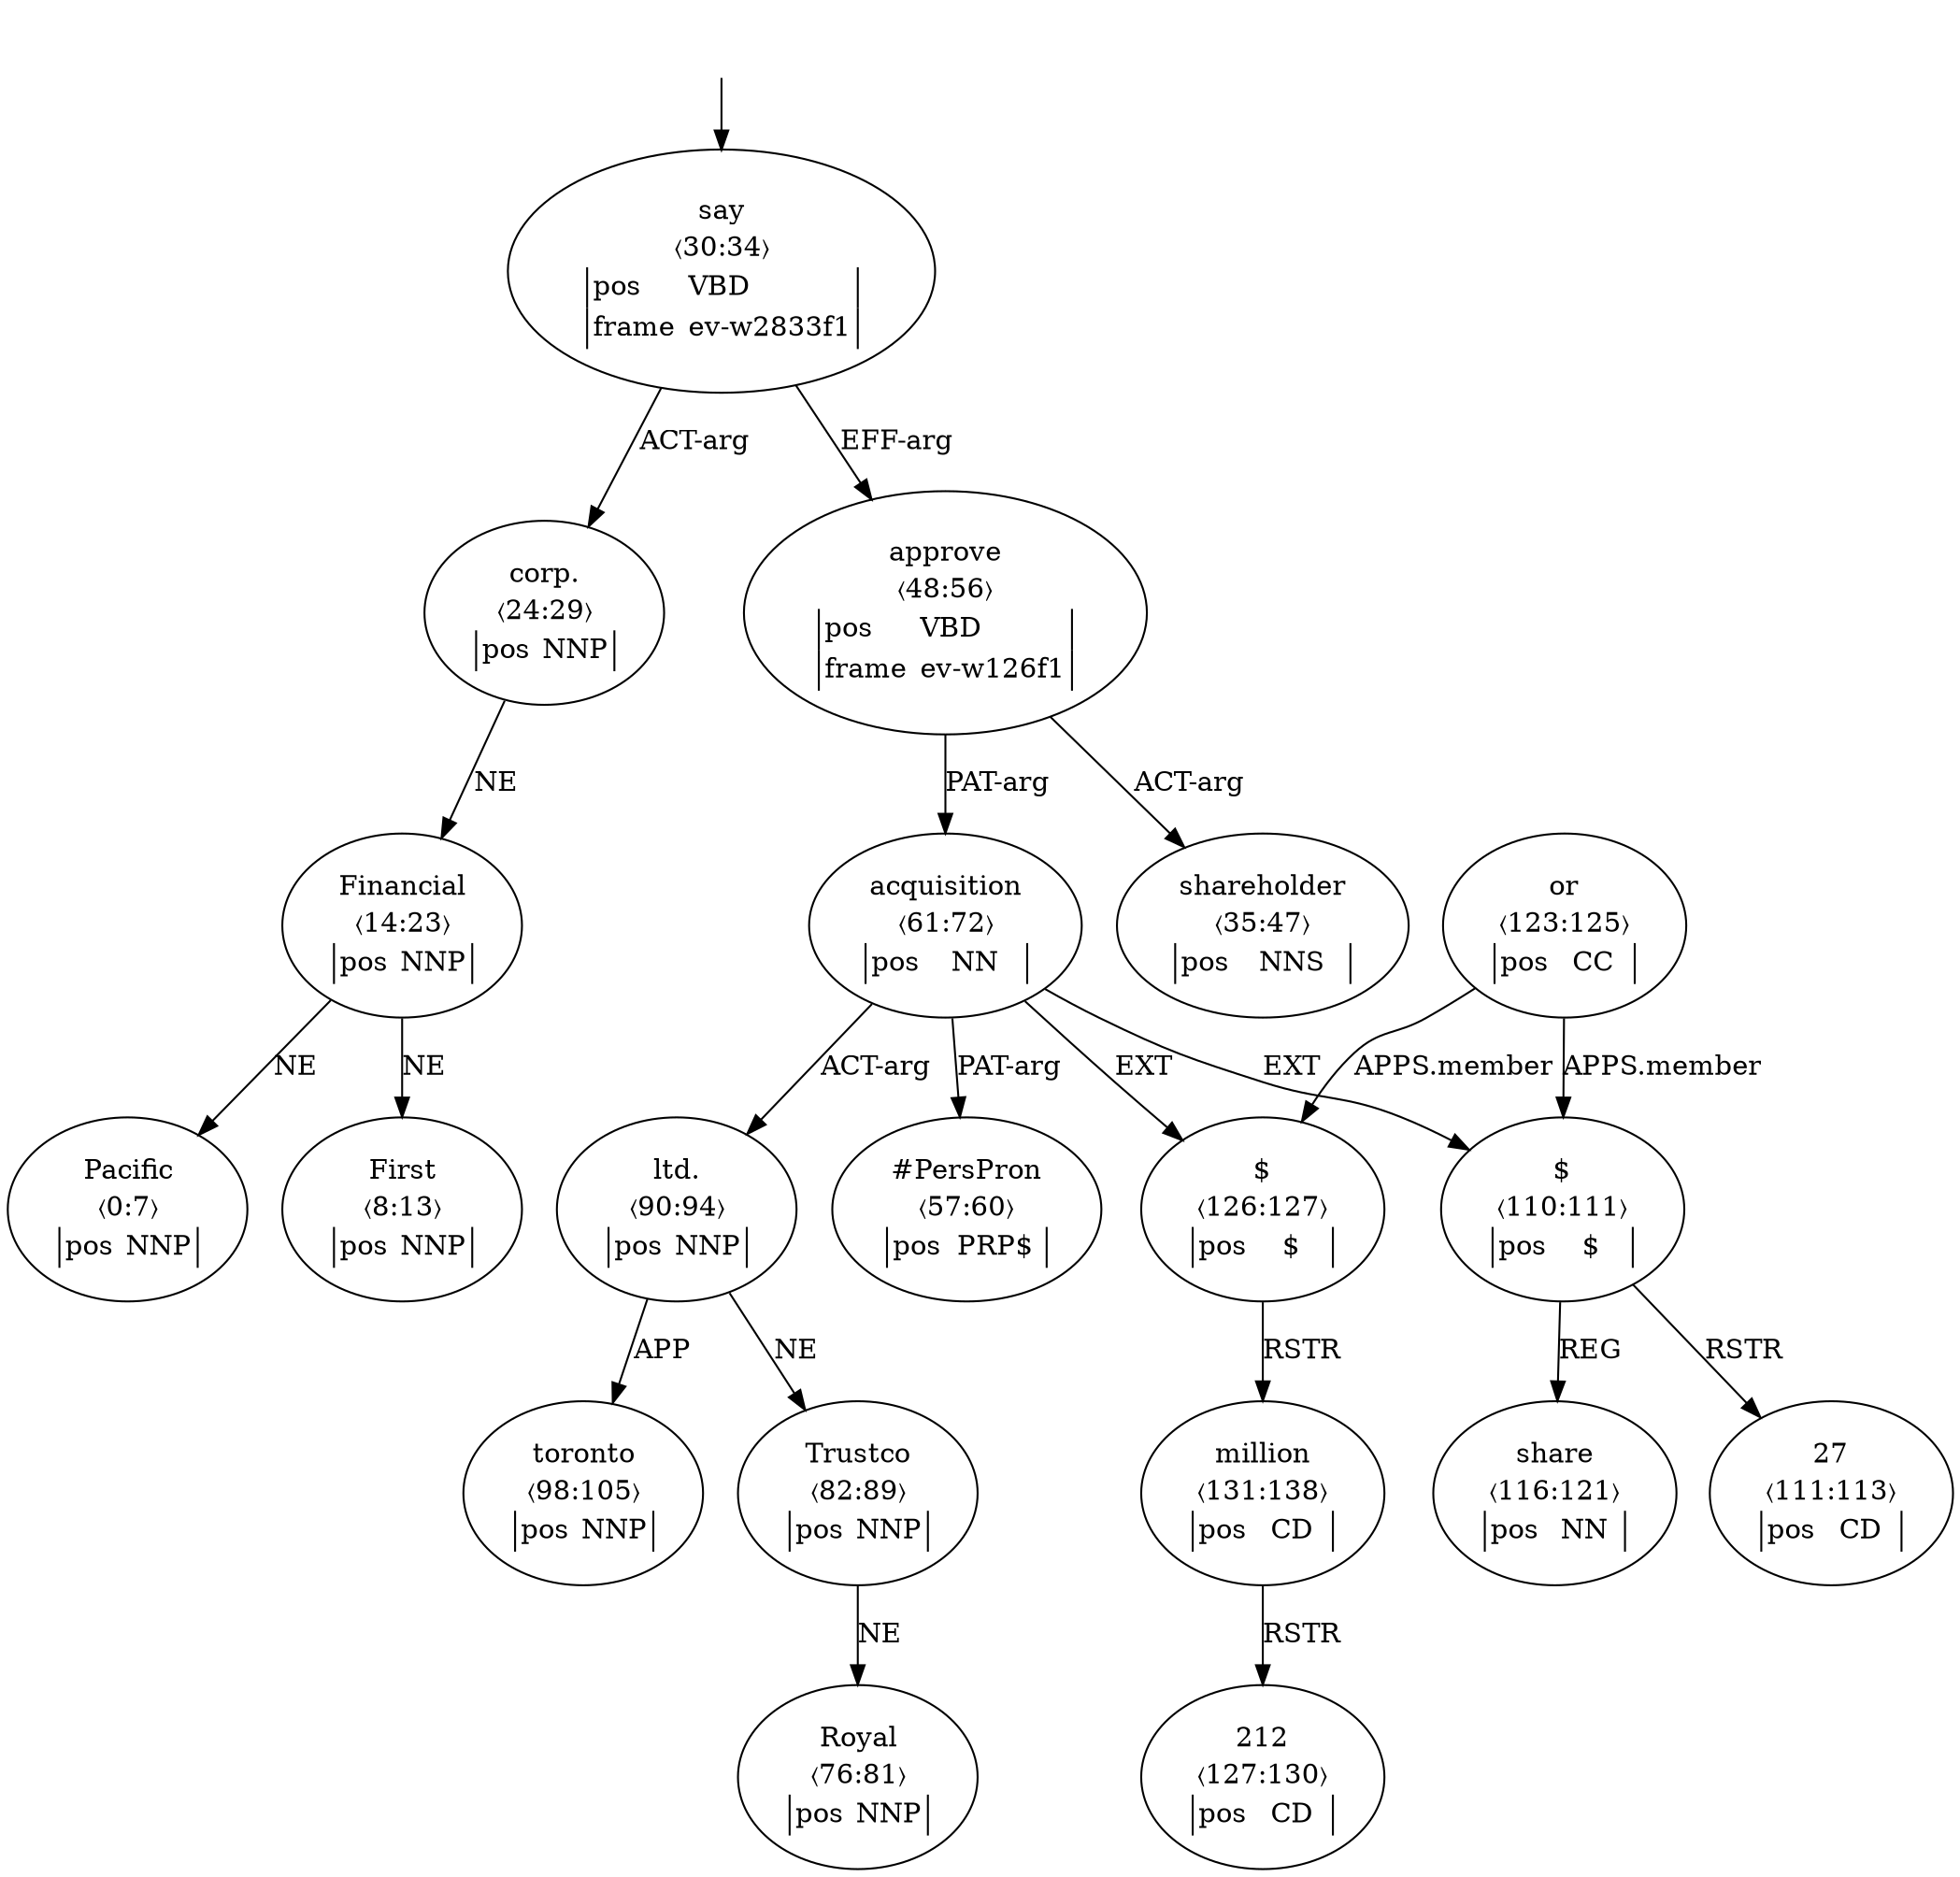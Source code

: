 digraph "20006001" {
  top [ style=invis ];
  top -> 4;
  0 [ label=<<table align="center" border="0" cellspacing="0"><tr><td colspan="2">Pacific</td></tr><tr><td colspan="2">〈0:7〉</td></tr><tr><td sides="l" border="1" align="left">pos</td><td sides="r" border="1" align="left">NNP</td></tr></table>> ];
  1 [ label=<<table align="center" border="0" cellspacing="0"><tr><td colspan="2">First</td></tr><tr><td colspan="2">〈8:13〉</td></tr><tr><td sides="l" border="1" align="left">pos</td><td sides="r" border="1" align="left">NNP</td></tr></table>> ];
  2 [ label=<<table align="center" border="0" cellspacing="0"><tr><td colspan="2">Financial</td></tr><tr><td colspan="2">〈14:23〉</td></tr><tr><td sides="l" border="1" align="left">pos</td><td sides="r" border="1" align="left">NNP</td></tr></table>> ];
  3 [ label=<<table align="center" border="0" cellspacing="0"><tr><td colspan="2">corp.</td></tr><tr><td colspan="2">〈24:29〉</td></tr><tr><td sides="l" border="1" align="left">pos</td><td sides="r" border="1" align="left">NNP</td></tr></table>> ];
  4 [ label=<<table align="center" border="0" cellspacing="0"><tr><td colspan="2">say</td></tr><tr><td colspan="2">〈30:34〉</td></tr><tr><td sides="l" border="1" align="left">pos</td><td sides="r" border="1" align="left">VBD</td></tr><tr><td sides="l" border="1" align="left">frame</td><td sides="r" border="1" align="left">ev-w2833f1</td></tr></table>> ];
  5 [ label=<<table align="center" border="0" cellspacing="0"><tr><td colspan="2">shareholder</td></tr><tr><td colspan="2">〈35:47〉</td></tr><tr><td sides="l" border="1" align="left">pos</td><td sides="r" border="1" align="left">NNS</td></tr></table>> ];
  6 [ label=<<table align="center" border="0" cellspacing="0"><tr><td colspan="2">approve</td></tr><tr><td colspan="2">〈48:56〉</td></tr><tr><td sides="l" border="1" align="left">pos</td><td sides="r" border="1" align="left">VBD</td></tr><tr><td sides="l" border="1" align="left">frame</td><td sides="r" border="1" align="left">ev-w126f1</td></tr></table>> ];
  7 [ label=<<table align="center" border="0" cellspacing="0"><tr><td colspan="2">#PersPron</td></tr><tr><td colspan="2">〈57:60〉</td></tr><tr><td sides="l" border="1" align="left">pos</td><td sides="r" border="1" align="left">PRP$</td></tr></table>> ];
  8 [ label=<<table align="center" border="0" cellspacing="0"><tr><td colspan="2">acquisition</td></tr><tr><td colspan="2">〈61:72〉</td></tr><tr><td sides="l" border="1" align="left">pos</td><td sides="r" border="1" align="left">NN</td></tr></table>> ];
  10 [ label=<<table align="center" border="0" cellspacing="0"><tr><td colspan="2">Royal</td></tr><tr><td colspan="2">〈76:81〉</td></tr><tr><td sides="l" border="1" align="left">pos</td><td sides="r" border="1" align="left">NNP</td></tr></table>> ];
  11 [ label=<<table align="center" border="0" cellspacing="0"><tr><td colspan="2">Trustco</td></tr><tr><td colspan="2">〈82:89〉</td></tr><tr><td sides="l" border="1" align="left">pos</td><td sides="r" border="1" align="left">NNP</td></tr></table>> ];
  12 [ label=<<table align="center" border="0" cellspacing="0"><tr><td colspan="2">ltd.</td></tr><tr><td colspan="2">〈90:94〉</td></tr><tr><td sides="l" border="1" align="left">pos</td><td sides="r" border="1" align="left">NNP</td></tr></table>> ];
  14 [ label=<<table align="center" border="0" cellspacing="0"><tr><td colspan="2">toronto</td></tr><tr><td colspan="2">〈98:105〉</td></tr><tr><td sides="l" border="1" align="left">pos</td><td sides="r" border="1" align="left">NNP</td></tr></table>> ];
  16 [ label=<<table align="center" border="0" cellspacing="0"><tr><td colspan="2">$</td></tr><tr><td colspan="2">〈110:111〉</td></tr><tr><td sides="l" border="1" align="left">pos</td><td sides="r" border="1" align="left">$</td></tr></table>> ];
  17 [ label=<<table align="center" border="0" cellspacing="0"><tr><td colspan="2">27</td></tr><tr><td colspan="2">〈111:113〉</td></tr><tr><td sides="l" border="1" align="left">pos</td><td sides="r" border="1" align="left">CD</td></tr></table>> ];
  19 [ label=<<table align="center" border="0" cellspacing="0"><tr><td colspan="2">share</td></tr><tr><td colspan="2">〈116:121〉</td></tr><tr><td sides="l" border="1" align="left">pos</td><td sides="r" border="1" align="left">NN</td></tr></table>> ];
  21 [ label=<<table align="center" border="0" cellspacing="0"><tr><td colspan="2">or</td></tr><tr><td colspan="2">〈123:125〉</td></tr><tr><td sides="l" border="1" align="left">pos</td><td sides="r" border="1" align="left">CC</td></tr></table>> ];
  22 [ label=<<table align="center" border="0" cellspacing="0"><tr><td colspan="2">$</td></tr><tr><td colspan="2">〈126:127〉</td></tr><tr><td sides="l" border="1" align="left">pos</td><td sides="r" border="1" align="left">$</td></tr></table>> ];
  23 [ label=<<table align="center" border="0" cellspacing="0"><tr><td colspan="2">212</td></tr><tr><td colspan="2">〈127:130〉</td></tr><tr><td sides="l" border="1" align="left">pos</td><td sides="r" border="1" align="left">CD</td></tr></table>> ];
  24 [ label=<<table align="center" border="0" cellspacing="0"><tr><td colspan="2">million</td></tr><tr><td colspan="2">〈131:138〉</td></tr><tr><td sides="l" border="1" align="left">pos</td><td sides="r" border="1" align="left">CD</td></tr></table>> ];
  8 -> 16 [ label="EXT" ];
  12 -> 11 [ label="NE" ];
  6 -> 5 [ label="ACT-arg" ];
  22 -> 24 [ label="RSTR" ];
  12 -> 14 [ label="APP" ];
  4 -> 6 [ label="EFF-arg" ];
  24 -> 23 [ label="RSTR" ];
  21 -> 16 [ label="APPS.member" ];
  4 -> 3 [ label="ACT-arg" ];
  8 -> 12 [ label="ACT-arg" ];
  21 -> 22 [ label="APPS.member" ];
  2 -> 0 [ label="NE" ];
  3 -> 2 [ label="NE" ];
  8 -> 22 [ label="EXT" ];
  16 -> 17 [ label="RSTR" ];
  8 -> 7 [ label="PAT-arg" ];
  2 -> 1 [ label="NE" ];
  6 -> 8 [ label="PAT-arg" ];
  16 -> 19 [ label="REG" ];
  11 -> 10 [ label="NE" ];
}

